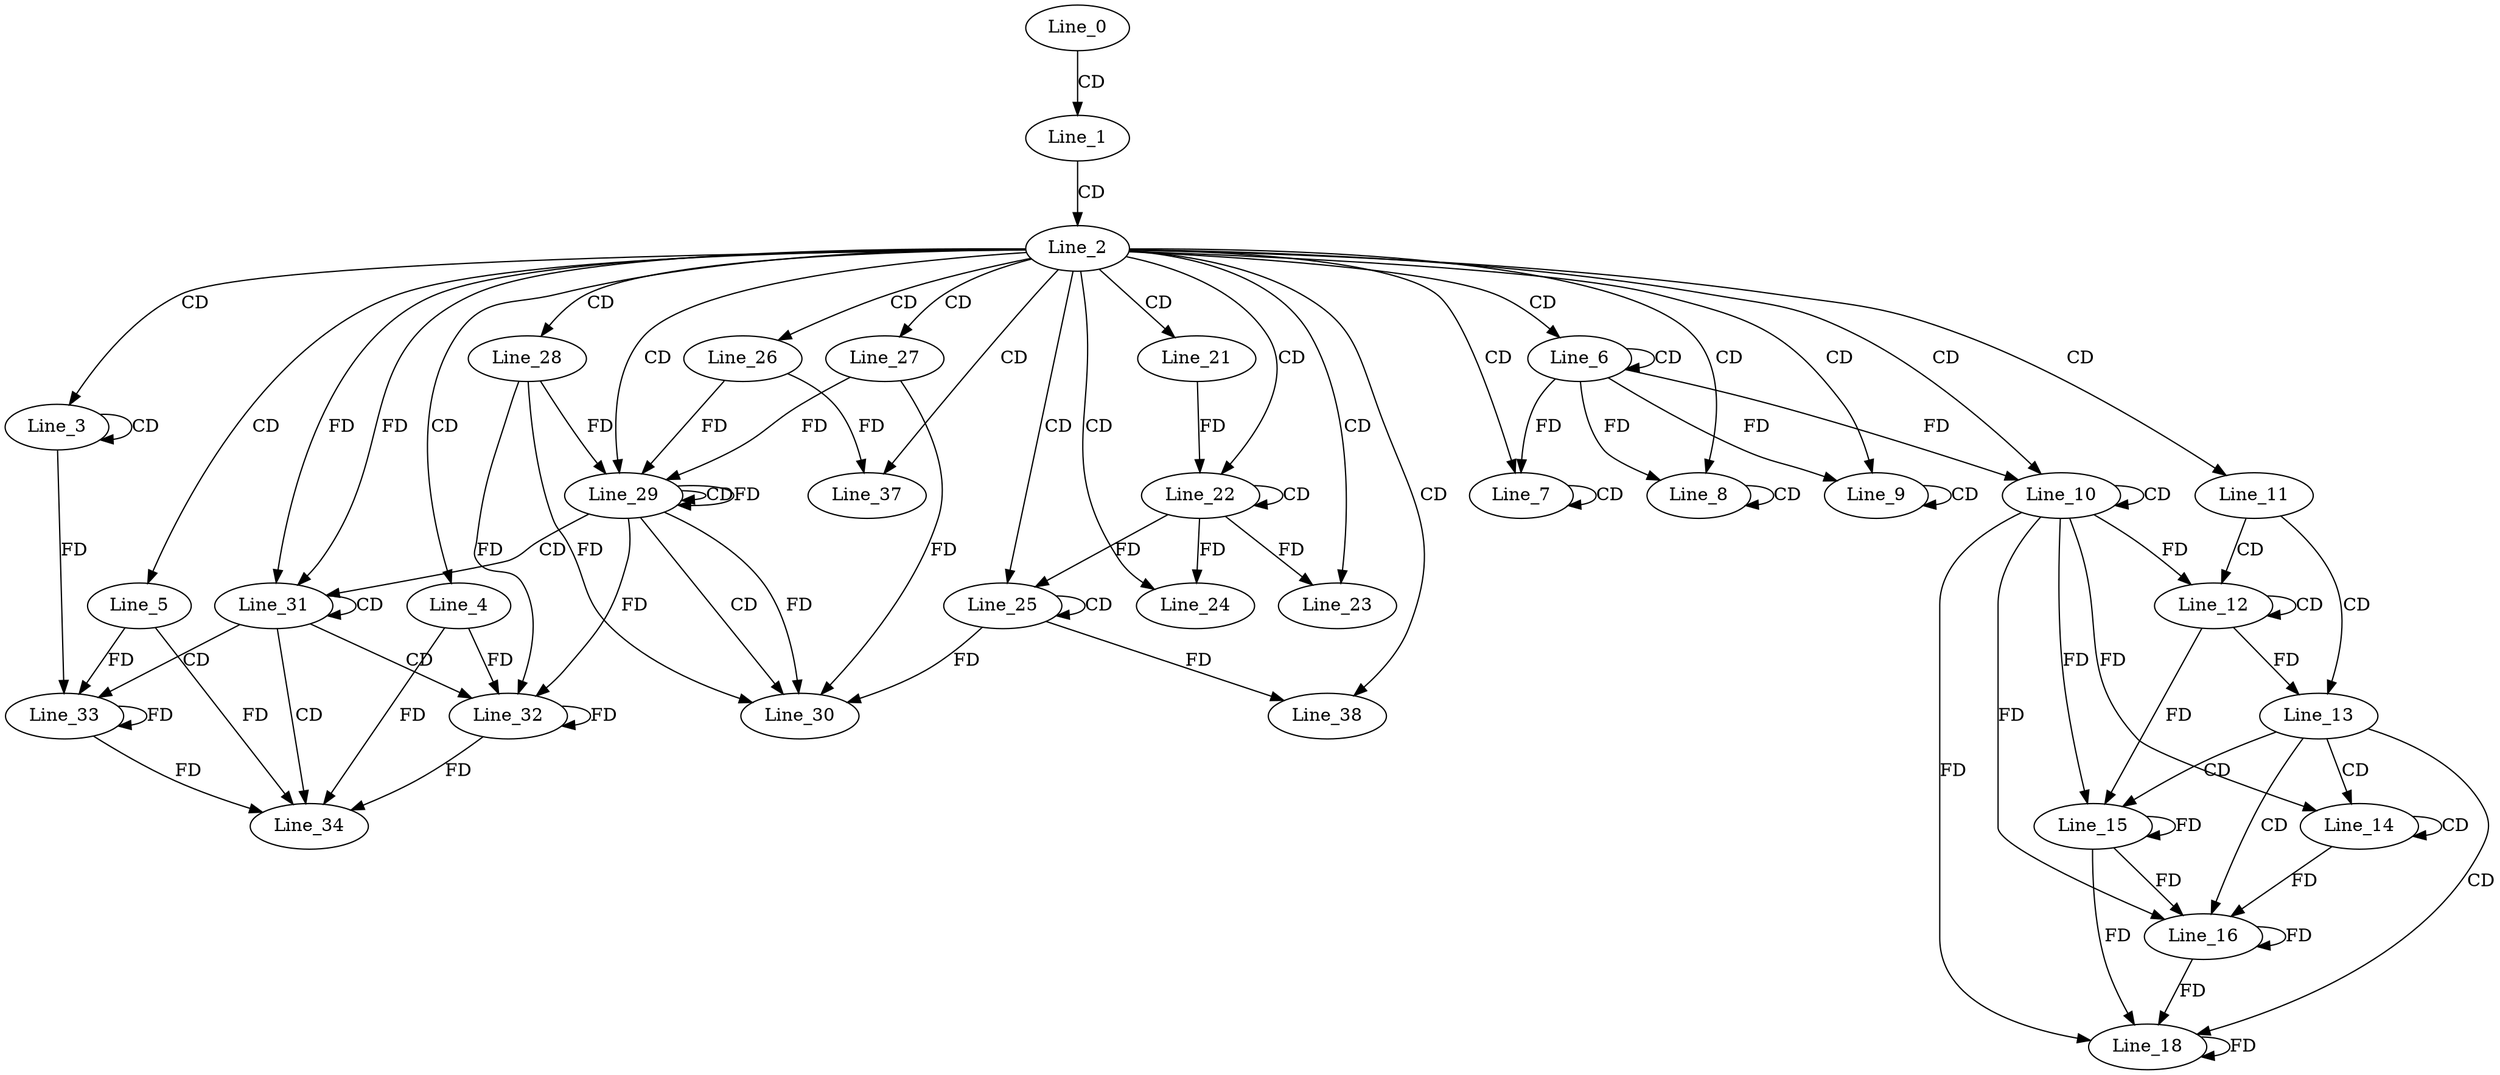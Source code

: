 digraph G {
  Line_0;
  Line_1;
  Line_2;
  Line_3;
  Line_3;
  Line_4;
  Line_5;
  Line_6;
  Line_6;
  Line_7;
  Line_7;
  Line_8;
  Line_8;
  Line_9;
  Line_9;
  Line_10;
  Line_10;
  Line_11;
  Line_12;
  Line_12;
  Line_13;
  Line_14;
  Line_14;
  Line_15;
  Line_15;
  Line_16;
  Line_18;
  Line_21;
  Line_22;
  Line_22;
  Line_23;
  Line_24;
  Line_25;
  Line_25;
  Line_26;
  Line_27;
  Line_28;
  Line_29;
  Line_29;
  Line_29;
  Line_30;
  Line_31;
  Line_31;
  Line_32;
  Line_33;
  Line_34;
  Line_37;
  Line_38;
  Line_0 -> Line_1 [ label="CD" ];
  Line_1 -> Line_2 [ label="CD" ];
  Line_2 -> Line_3 [ label="CD" ];
  Line_3 -> Line_3 [ label="CD" ];
  Line_2 -> Line_4 [ label="CD" ];
  Line_2 -> Line_5 [ label="CD" ];
  Line_2 -> Line_6 [ label="CD" ];
  Line_6 -> Line_6 [ label="CD" ];
  Line_2 -> Line_7 [ label="CD" ];
  Line_7 -> Line_7 [ label="CD" ];
  Line_6 -> Line_7 [ label="FD" ];
  Line_2 -> Line_8 [ label="CD" ];
  Line_8 -> Line_8 [ label="CD" ];
  Line_6 -> Line_8 [ label="FD" ];
  Line_2 -> Line_9 [ label="CD" ];
  Line_9 -> Line_9 [ label="CD" ];
  Line_6 -> Line_9 [ label="FD" ];
  Line_2 -> Line_10 [ label="CD" ];
  Line_10 -> Line_10 [ label="CD" ];
  Line_6 -> Line_10 [ label="FD" ];
  Line_2 -> Line_11 [ label="CD" ];
  Line_11 -> Line_12 [ label="CD" ];
  Line_12 -> Line_12 [ label="CD" ];
  Line_10 -> Line_12 [ label="FD" ];
  Line_11 -> Line_13 [ label="CD" ];
  Line_12 -> Line_13 [ label="FD" ];
  Line_13 -> Line_14 [ label="CD" ];
  Line_14 -> Line_14 [ label="CD" ];
  Line_10 -> Line_14 [ label="FD" ];
  Line_13 -> Line_15 [ label="CD" ];
  Line_10 -> Line_15 [ label="FD" ];
  Line_15 -> Line_15 [ label="FD" ];
  Line_12 -> Line_15 [ label="FD" ];
  Line_13 -> Line_16 [ label="CD" ];
  Line_10 -> Line_16 [ label="FD" ];
  Line_15 -> Line_16 [ label="FD" ];
  Line_16 -> Line_16 [ label="FD" ];
  Line_14 -> Line_16 [ label="FD" ];
  Line_13 -> Line_18 [ label="CD" ];
  Line_10 -> Line_18 [ label="FD" ];
  Line_15 -> Line_18 [ label="FD" ];
  Line_16 -> Line_18 [ label="FD" ];
  Line_18 -> Line_18 [ label="FD" ];
  Line_2 -> Line_21 [ label="CD" ];
  Line_2 -> Line_22 [ label="CD" ];
  Line_22 -> Line_22 [ label="CD" ];
  Line_21 -> Line_22 [ label="FD" ];
  Line_2 -> Line_23 [ label="CD" ];
  Line_22 -> Line_23 [ label="FD" ];
  Line_2 -> Line_24 [ label="CD" ];
  Line_22 -> Line_24 [ label="FD" ];
  Line_2 -> Line_25 [ label="CD" ];
  Line_25 -> Line_25 [ label="CD" ];
  Line_22 -> Line_25 [ label="FD" ];
  Line_2 -> Line_26 [ label="CD" ];
  Line_2 -> Line_27 [ label="CD" ];
  Line_2 -> Line_28 [ label="CD" ];
  Line_2 -> Line_29 [ label="CD" ];
  Line_29 -> Line_29 [ label="CD" ];
  Line_29 -> Line_29 [ label="FD" ];
  Line_28 -> Line_29 [ label="FD" ];
  Line_26 -> Line_29 [ label="FD" ];
  Line_27 -> Line_29 [ label="FD" ];
  Line_29 -> Line_30 [ label="CD" ];
  Line_25 -> Line_30 [ label="FD" ];
  Line_27 -> Line_30 [ label="FD" ];
  Line_29 -> Line_30 [ label="FD" ];
  Line_28 -> Line_30 [ label="FD" ];
  Line_29 -> Line_31 [ label="CD" ];
  Line_2 -> Line_31 [ label="FD" ];
  Line_31 -> Line_31 [ label="CD" ];
  Line_2 -> Line_31 [ label="FD" ];
  Line_31 -> Line_32 [ label="CD" ];
  Line_32 -> Line_32 [ label="FD" ];
  Line_4 -> Line_32 [ label="FD" ];
  Line_29 -> Line_32 [ label="FD" ];
  Line_28 -> Line_32 [ label="FD" ];
  Line_31 -> Line_33 [ label="CD" ];
  Line_33 -> Line_33 [ label="FD" ];
  Line_5 -> Line_33 [ label="FD" ];
  Line_3 -> Line_33 [ label="FD" ];
  Line_31 -> Line_34 [ label="CD" ];
  Line_32 -> Line_34 [ label="FD" ];
  Line_4 -> Line_34 [ label="FD" ];
  Line_33 -> Line_34 [ label="FD" ];
  Line_5 -> Line_34 [ label="FD" ];
  Line_2 -> Line_37 [ label="CD" ];
  Line_26 -> Line_37 [ label="FD" ];
  Line_2 -> Line_38 [ label="CD" ];
  Line_25 -> Line_38 [ label="FD" ];
}
